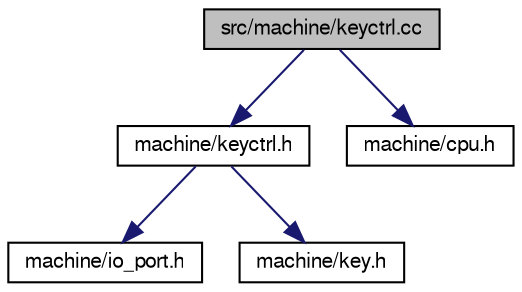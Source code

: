 digraph "src/machine/keyctrl.cc"
{
  bgcolor="transparent";
  edge [fontname="FreeSans",fontsize="10",labelfontname="FreeSans",labelfontsize="10"];
  node [fontname="FreeSans",fontsize="10",shape=record];
  Node1 [label="src/machine/keyctrl.cc",height=0.2,width=0.4,color="black", fillcolor="grey75", style="filled" fontcolor="black"];
  Node1 -> Node2 [color="midnightblue",fontsize="10",style="solid",fontname="FreeSans"];
  Node2 [label="machine/keyctrl.h",height=0.2,width=0.4,color="black",URL="$keyctrl_8h.html"];
  Node2 -> Node3 [color="midnightblue",fontsize="10",style="solid",fontname="FreeSans"];
  Node3 [label="machine/io_port.h",height=0.2,width=0.4,color="black",URL="$io__port_8h.html"];
  Node2 -> Node4 [color="midnightblue",fontsize="10",style="solid",fontname="FreeSans"];
  Node4 [label="machine/key.h",height=0.2,width=0.4,color="black",URL="$key_8h.html"];
  Node1 -> Node5 [color="midnightblue",fontsize="10",style="solid",fontname="FreeSans"];
  Node5 [label="machine/cpu.h",height=0.2,width=0.4,color="black",URL="$machine_2cpu_8h.html"];
}
